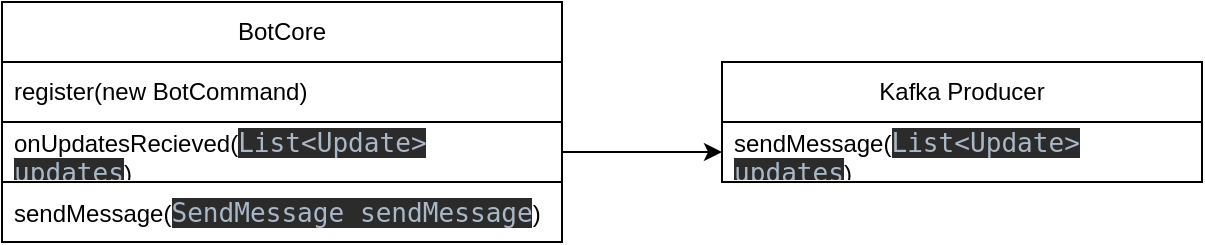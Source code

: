 <mxfile version="20.7.3" type="device"><diagram id="WEa24nFacJQcWipS-LFO" name="Страница 1"><mxGraphModel dx="1434" dy="746" grid="1" gridSize="10" guides="1" tooltips="1" connect="1" arrows="1" fold="1" page="1" pageScale="1" pageWidth="827" pageHeight="1169" math="0" shadow="0"><root><mxCell id="0"/><mxCell id="1" parent="0"/><mxCell id="NZlAAJ3SC90SQND-0Hy9-2" value="BotCore" style="swimlane;fontStyle=0;childLayout=stackLayout;horizontal=1;startSize=30;horizontalStack=0;resizeParent=1;resizeParentMax=0;resizeLast=0;collapsible=1;marginBottom=0;whiteSpace=wrap;html=1;" vertex="1" parent="1"><mxGeometry x="80" y="40" width="280" height="120" as="geometry"/></mxCell><mxCell id="NZlAAJ3SC90SQND-0Hy9-3" value="register(new BotCommand)" style="text;strokeColor=default;fillColor=none;align=left;verticalAlign=middle;spacingLeft=4;spacingRight=4;overflow=hidden;points=[[0,0.5],[1,0.5]];portConstraint=eastwest;rotatable=0;whiteSpace=wrap;html=1;" vertex="1" parent="NZlAAJ3SC90SQND-0Hy9-2"><mxGeometry y="30" width="280" height="30" as="geometry"/></mxCell><mxCell id="NZlAAJ3SC90SQND-0Hy9-4" value="onUpdatesRecieved(&lt;span style=&quot;background-color: rgb(43, 43, 43); color: rgb(169, 183, 198); font-family: &amp;quot;JetBrains Mono&amp;quot;, monospace; font-size: 9.8pt;&quot;&gt;List&amp;lt;Update&amp;gt; updates&lt;/span&gt;&lt;span style=&quot;background-color: initial;&quot;&gt;)&lt;/span&gt;" style="text;strokeColor=default;fillColor=none;align=left;verticalAlign=middle;spacingLeft=4;spacingRight=4;overflow=hidden;points=[[0,0.5],[1,0.5]];portConstraint=eastwest;rotatable=0;whiteSpace=wrap;html=1;" vertex="1" parent="NZlAAJ3SC90SQND-0Hy9-2"><mxGeometry y="60" width="280" height="30" as="geometry"/></mxCell><mxCell id="NZlAAJ3SC90SQND-0Hy9-5" value="sendMessage(&lt;span style=&quot;background-color: rgb(43, 43, 43); color: rgb(169, 183, 198); font-family: &amp;quot;JetBrains Mono&amp;quot;, monospace; font-size: 9.8pt;&quot;&gt;SendMessage sendMessage&lt;/span&gt;&lt;span style=&quot;background-color: initial;&quot;&gt;)&lt;/span&gt;" style="text;strokeColor=none;fillColor=none;align=left;verticalAlign=middle;spacingLeft=4;spacingRight=4;overflow=hidden;points=[[0,0.5],[1,0.5]];portConstraint=eastwest;rotatable=0;whiteSpace=wrap;html=1;" vertex="1" parent="NZlAAJ3SC90SQND-0Hy9-2"><mxGeometry y="90" width="280" height="30" as="geometry"/></mxCell><mxCell id="NZlAAJ3SC90SQND-0Hy9-6" value="Kafka Producer" style="swimlane;fontStyle=0;childLayout=stackLayout;horizontal=1;startSize=30;horizontalStack=0;resizeParent=1;resizeParentMax=0;resizeLast=0;collapsible=1;marginBottom=0;whiteSpace=wrap;html=1;strokeColor=default;fontFamily=Helvetica;fontSize=12;" vertex="1" parent="1"><mxGeometry x="440" y="70" width="240" height="60" as="geometry"/></mxCell><mxCell id="NZlAAJ3SC90SQND-0Hy9-7" value="sendMessage(&lt;span style=&quot;color: rgb(169, 183, 198); font-family: &amp;quot;JetBrains Mono&amp;quot;, monospace; font-size: 13.067px; background-color: rgb(43, 43, 43);&quot;&gt;List&amp;lt;Update&amp;gt; updates&lt;/span&gt;)" style="text;strokeColor=none;fillColor=none;align=left;verticalAlign=middle;spacingLeft=4;spacingRight=4;overflow=hidden;points=[[0,0.5],[1,0.5]];portConstraint=eastwest;rotatable=0;whiteSpace=wrap;html=1;fontFamily=Helvetica;fontSize=12;" vertex="1" parent="NZlAAJ3SC90SQND-0Hy9-6"><mxGeometry y="30" width="240" height="30" as="geometry"/></mxCell><mxCell id="NZlAAJ3SC90SQND-0Hy9-10" value="" style="edgeStyle=orthogonalEdgeStyle;rounded=0;orthogonalLoop=1;jettySize=auto;html=1;fontFamily=Helvetica;fontSize=12;" edge="1" parent="1" source="NZlAAJ3SC90SQND-0Hy9-4" target="NZlAAJ3SC90SQND-0Hy9-7"><mxGeometry relative="1" as="geometry"/></mxCell></root></mxGraphModel></diagram></mxfile>